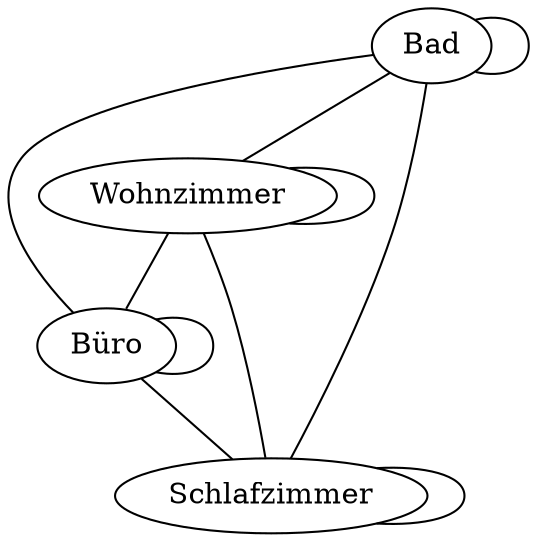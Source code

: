 graph  {
Bad;
Wohnzimmer;
"Büro";
Schlafzimmer;
Bad -- Bad  [weight=0];
Bad -- Wohnzimmer  [weight=1];
Bad -- Schlafzimmer  [weight="6.5"];
Bad -- "Büro"  [weight="1.5"];
Wohnzimmer -- Wohnzimmer  [weight=0];
Wohnzimmer -- "Büro"  [weight="0.5"];
Wohnzimmer -- Schlafzimmer  [weight="5.5"];
"Büro" -- "Büro"  [weight=0];
"Büro" -- Schlafzimmer  [weight=5];
Schlafzimmer -- Schlafzimmer  [weight=0];
}
